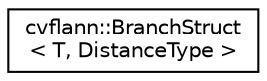 digraph "Graphical Class Hierarchy"
{
 // LATEX_PDF_SIZE
  edge [fontname="Helvetica",fontsize="10",labelfontname="Helvetica",labelfontsize="10"];
  node [fontname="Helvetica",fontsize="10",shape=record];
  rankdir="LR";
  Node0 [label="cvflann::BranchStruct\l\< T, DistanceType \>",height=0.2,width=0.4,color="black", fillcolor="white", style="filled",URL="$structcvflann_1_1_branch_struct.html",tooltip=" "];
}
